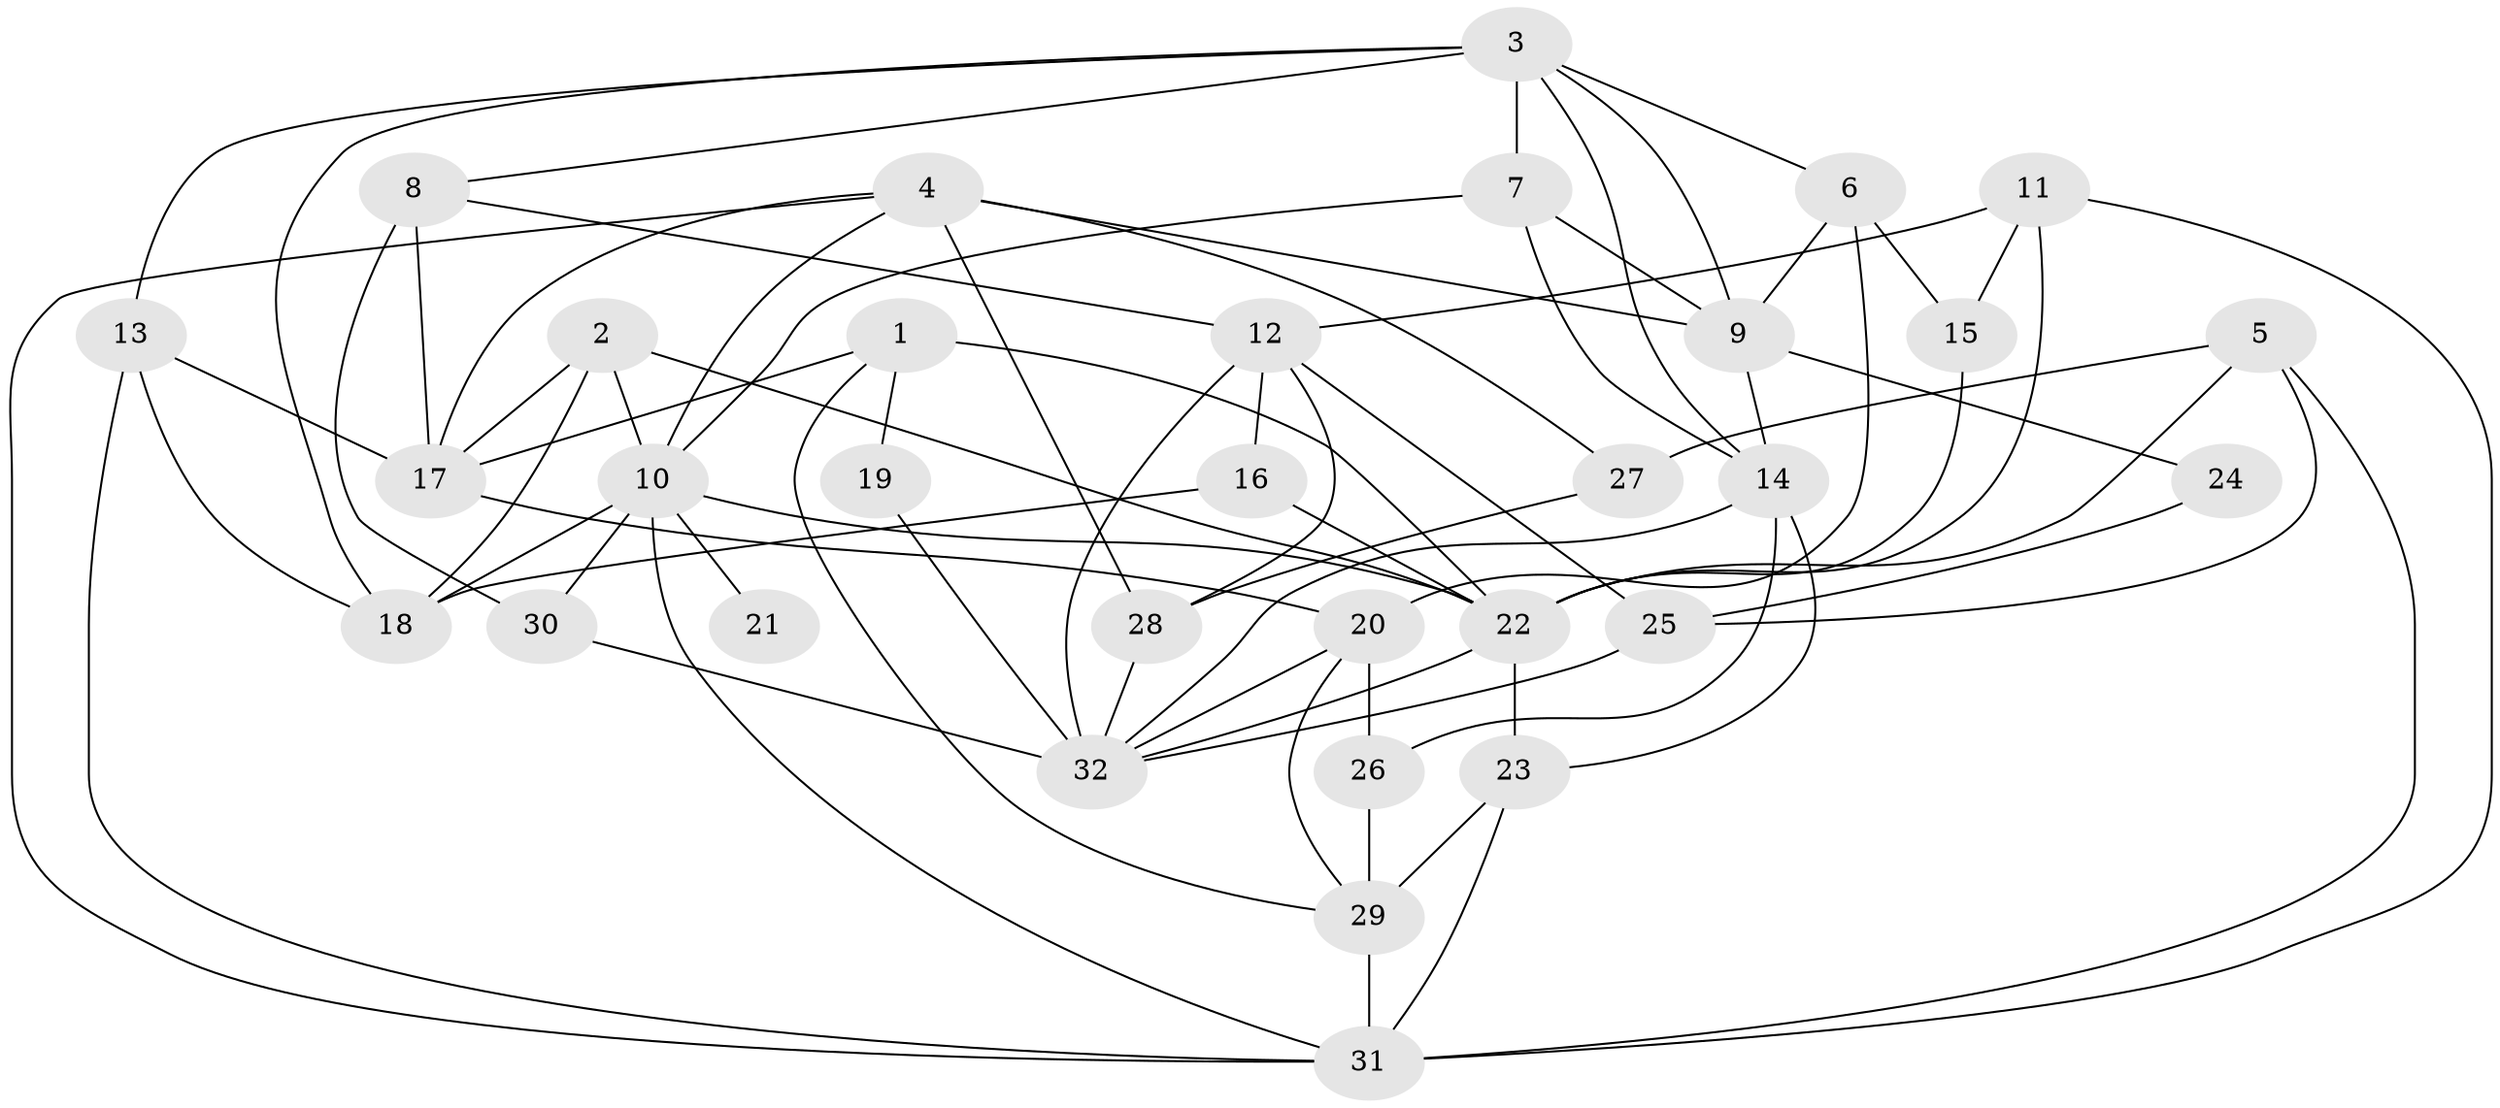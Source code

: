 // original degree distribution, {3: 0.25, 6: 0.07692307692307693, 5: 0.21153846153846154, 4: 0.3076923076923077, 2: 0.11538461538461539, 7: 0.038461538461538464}
// Generated by graph-tools (version 1.1) at 2025/37/03/04/25 23:37:02]
// undirected, 32 vertices, 74 edges
graph export_dot {
  node [color=gray90,style=filled];
  1;
  2;
  3;
  4;
  5;
  6;
  7;
  8;
  9;
  10;
  11;
  12;
  13;
  14;
  15;
  16;
  17;
  18;
  19;
  20;
  21;
  22;
  23;
  24;
  25;
  26;
  27;
  28;
  29;
  30;
  31;
  32;
  1 -- 17 [weight=2.0];
  1 -- 19 [weight=1.0];
  1 -- 22 [weight=1.0];
  1 -- 29 [weight=1.0];
  2 -- 10 [weight=1.0];
  2 -- 17 [weight=1.0];
  2 -- 18 [weight=1.0];
  2 -- 22 [weight=1.0];
  3 -- 6 [weight=1.0];
  3 -- 7 [weight=1.0];
  3 -- 8 [weight=1.0];
  3 -- 9 [weight=1.0];
  3 -- 13 [weight=1.0];
  3 -- 14 [weight=1.0];
  3 -- 18 [weight=1.0];
  4 -- 9 [weight=1.0];
  4 -- 10 [weight=1.0];
  4 -- 17 [weight=1.0];
  4 -- 27 [weight=1.0];
  4 -- 28 [weight=1.0];
  4 -- 31 [weight=1.0];
  5 -- 22 [weight=1.0];
  5 -- 25 [weight=1.0];
  5 -- 27 [weight=1.0];
  5 -- 31 [weight=1.0];
  6 -- 9 [weight=1.0];
  6 -- 15 [weight=2.0];
  6 -- 20 [weight=1.0];
  7 -- 9 [weight=1.0];
  7 -- 10 [weight=1.0];
  7 -- 14 [weight=1.0];
  8 -- 12 [weight=1.0];
  8 -- 17 [weight=2.0];
  8 -- 30 [weight=1.0];
  9 -- 14 [weight=1.0];
  9 -- 24 [weight=1.0];
  10 -- 18 [weight=1.0];
  10 -- 21 [weight=2.0];
  10 -- 22 [weight=1.0];
  10 -- 30 [weight=1.0];
  10 -- 31 [weight=1.0];
  11 -- 12 [weight=1.0];
  11 -- 15 [weight=1.0];
  11 -- 22 [weight=1.0];
  11 -- 31 [weight=1.0];
  12 -- 16 [weight=1.0];
  12 -- 25 [weight=1.0];
  12 -- 28 [weight=1.0];
  12 -- 32 [weight=1.0];
  13 -- 17 [weight=1.0];
  13 -- 18 [weight=1.0];
  13 -- 31 [weight=1.0];
  14 -- 23 [weight=1.0];
  14 -- 26 [weight=1.0];
  14 -- 32 [weight=1.0];
  15 -- 22 [weight=2.0];
  16 -- 18 [weight=1.0];
  16 -- 22 [weight=1.0];
  17 -- 20 [weight=2.0];
  19 -- 32 [weight=1.0];
  20 -- 26 [weight=1.0];
  20 -- 29 [weight=1.0];
  20 -- 32 [weight=1.0];
  22 -- 23 [weight=1.0];
  22 -- 32 [weight=1.0];
  23 -- 29 [weight=2.0];
  23 -- 31 [weight=1.0];
  24 -- 25 [weight=1.0];
  25 -- 32 [weight=1.0];
  26 -- 29 [weight=1.0];
  27 -- 28 [weight=1.0];
  28 -- 32 [weight=1.0];
  29 -- 31 [weight=1.0];
  30 -- 32 [weight=3.0];
}
